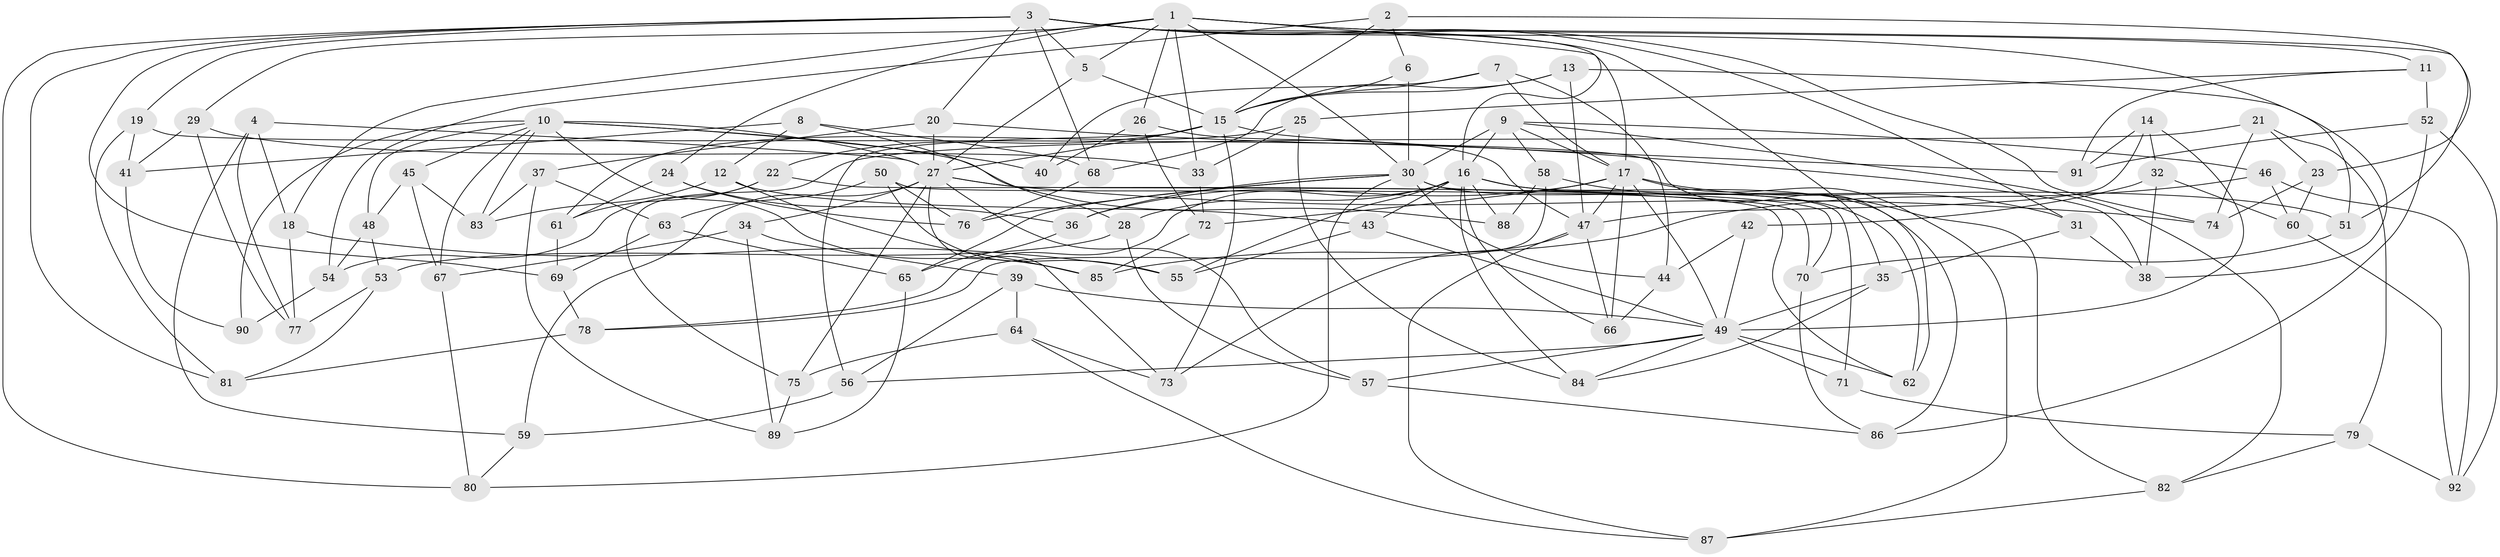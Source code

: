 // original degree distribution, {4: 1.0}
// Generated by graph-tools (version 1.1) at 2025/53/03/04/25 22:53:36]
// undirected, 92 vertices, 213 edges
graph export_dot {
  node [color=gray90,style=filled];
  1;
  2;
  3;
  4;
  5;
  6;
  7;
  8;
  9;
  10;
  11;
  12;
  13;
  14;
  15;
  16;
  17;
  18;
  19;
  20;
  21;
  22;
  23;
  24;
  25;
  26;
  27;
  28;
  29;
  30;
  31;
  32;
  33;
  34;
  35;
  36;
  37;
  38;
  39;
  40;
  41;
  42;
  43;
  44;
  45;
  46;
  47;
  48;
  49;
  50;
  51;
  52;
  53;
  54;
  55;
  56;
  57;
  58;
  59;
  60;
  61;
  62;
  63;
  64;
  65;
  66;
  67;
  68;
  69;
  70;
  71;
  72;
  73;
  74;
  75;
  76;
  77;
  78;
  79;
  80;
  81;
  82;
  83;
  84;
  85;
  86;
  87;
  88;
  89;
  90;
  91;
  92;
  1 -- 5 [weight=1.0];
  1 -- 11 [weight=1.0];
  1 -- 16 [weight=1.0];
  1 -- 18 [weight=1.0];
  1 -- 24 [weight=1.0];
  1 -- 26 [weight=1.0];
  1 -- 29 [weight=1.0];
  1 -- 30 [weight=1.0];
  1 -- 33 [weight=1.0];
  1 -- 51 [weight=1.0];
  2 -- 6 [weight=1.0];
  2 -- 15 [weight=1.0];
  2 -- 23 [weight=1.0];
  2 -- 54 [weight=1.0];
  3 -- 5 [weight=1.0];
  3 -- 17 [weight=1.0];
  3 -- 19 [weight=1.0];
  3 -- 20 [weight=1.0];
  3 -- 31 [weight=1.0];
  3 -- 35 [weight=1.0];
  3 -- 51 [weight=1.0];
  3 -- 68 [weight=1.0];
  3 -- 69 [weight=1.0];
  3 -- 74 [weight=1.0];
  3 -- 80 [weight=1.0];
  3 -- 81 [weight=1.0];
  4 -- 18 [weight=1.0];
  4 -- 27 [weight=1.0];
  4 -- 59 [weight=1.0];
  4 -- 77 [weight=1.0];
  5 -- 15 [weight=1.0];
  5 -- 27 [weight=1.0];
  6 -- 15 [weight=1.0];
  6 -- 30 [weight=2.0];
  7 -- 15 [weight=1.0];
  7 -- 17 [weight=1.0];
  7 -- 40 [weight=1.0];
  7 -- 44 [weight=1.0];
  8 -- 12 [weight=1.0];
  8 -- 28 [weight=1.0];
  8 -- 41 [weight=1.0];
  8 -- 68 [weight=1.0];
  9 -- 16 [weight=2.0];
  9 -- 17 [weight=2.0];
  9 -- 30 [weight=1.0];
  9 -- 46 [weight=1.0];
  9 -- 58 [weight=1.0];
  9 -- 82 [weight=1.0];
  10 -- 27 [weight=1.0];
  10 -- 40 [weight=2.0];
  10 -- 45 [weight=1.0];
  10 -- 48 [weight=1.0];
  10 -- 67 [weight=1.0];
  10 -- 83 [weight=1.0];
  10 -- 85 [weight=1.0];
  10 -- 88 [weight=2.0];
  10 -- 90 [weight=2.0];
  11 -- 25 [weight=1.0];
  11 -- 52 [weight=1.0];
  11 -- 91 [weight=1.0];
  12 -- 43 [weight=1.0];
  12 -- 83 [weight=1.0];
  12 -- 85 [weight=1.0];
  13 -- 15 [weight=1.0];
  13 -- 38 [weight=1.0];
  13 -- 47 [weight=1.0];
  13 -- 68 [weight=1.0];
  14 -- 32 [weight=1.0];
  14 -- 47 [weight=1.0];
  14 -- 49 [weight=1.0];
  14 -- 91 [weight=1.0];
  15 -- 22 [weight=1.0];
  15 -- 27 [weight=1.0];
  15 -- 56 [weight=1.0];
  15 -- 73 [weight=1.0];
  15 -- 91 [weight=1.0];
  16 -- 28 [weight=1.0];
  16 -- 43 [weight=1.0];
  16 -- 51 [weight=1.0];
  16 -- 55 [weight=1.0];
  16 -- 66 [weight=1.0];
  16 -- 78 [weight=1.0];
  16 -- 84 [weight=1.0];
  16 -- 86 [weight=1.0];
  16 -- 88 [weight=1.0];
  17 -- 31 [weight=1.0];
  17 -- 36 [weight=1.0];
  17 -- 47 [weight=2.0];
  17 -- 49 [weight=1.0];
  17 -- 66 [weight=1.0];
  17 -- 72 [weight=1.0];
  17 -- 87 [weight=1.0];
  18 -- 55 [weight=1.0];
  18 -- 77 [weight=1.0];
  19 -- 41 [weight=1.0];
  19 -- 62 [weight=1.0];
  19 -- 81 [weight=1.0];
  20 -- 27 [weight=1.0];
  20 -- 37 [weight=1.0];
  20 -- 38 [weight=1.0];
  21 -- 23 [weight=1.0];
  21 -- 74 [weight=1.0];
  21 -- 75 [weight=1.0];
  21 -- 79 [weight=1.0];
  22 -- 54 [weight=1.0];
  22 -- 61 [weight=1.0];
  22 -- 62 [weight=1.0];
  23 -- 60 [weight=1.0];
  23 -- 74 [weight=1.0];
  24 -- 36 [weight=1.0];
  24 -- 61 [weight=1.0];
  24 -- 76 [weight=1.0];
  25 -- 33 [weight=1.0];
  25 -- 61 [weight=1.0];
  25 -- 84 [weight=1.0];
  26 -- 40 [weight=1.0];
  26 -- 47 [weight=1.0];
  26 -- 72 [weight=1.0];
  27 -- 34 [weight=1.0];
  27 -- 57 [weight=1.0];
  27 -- 59 [weight=1.0];
  27 -- 70 [weight=1.0];
  27 -- 73 [weight=1.0];
  27 -- 74 [weight=1.0];
  27 -- 75 [weight=1.0];
  28 -- 53 [weight=1.0];
  28 -- 57 [weight=1.0];
  29 -- 33 [weight=1.0];
  29 -- 41 [weight=1.0];
  29 -- 77 [weight=1.0];
  30 -- 36 [weight=1.0];
  30 -- 44 [weight=1.0];
  30 -- 62 [weight=1.0];
  30 -- 65 [weight=1.0];
  30 -- 71 [weight=2.0];
  30 -- 76 [weight=1.0];
  30 -- 80 [weight=1.0];
  31 -- 35 [weight=1.0];
  31 -- 38 [weight=1.0];
  32 -- 38 [weight=1.0];
  32 -- 42 [weight=1.0];
  32 -- 60 [weight=1.0];
  33 -- 72 [weight=1.0];
  34 -- 39 [weight=1.0];
  34 -- 67 [weight=1.0];
  34 -- 89 [weight=1.0];
  35 -- 49 [weight=1.0];
  35 -- 84 [weight=1.0];
  36 -- 65 [weight=1.0];
  37 -- 63 [weight=1.0];
  37 -- 83 [weight=1.0];
  37 -- 89 [weight=1.0];
  39 -- 49 [weight=1.0];
  39 -- 56 [weight=1.0];
  39 -- 64 [weight=1.0];
  41 -- 90 [weight=1.0];
  42 -- 44 [weight=1.0];
  42 -- 49 [weight=2.0];
  43 -- 49 [weight=1.0];
  43 -- 55 [weight=1.0];
  44 -- 66 [weight=1.0];
  45 -- 48 [weight=1.0];
  45 -- 67 [weight=1.0];
  45 -- 83 [weight=1.0];
  46 -- 60 [weight=1.0];
  46 -- 85 [weight=1.0];
  46 -- 92 [weight=1.0];
  47 -- 66 [weight=1.0];
  47 -- 73 [weight=1.0];
  47 -- 87 [weight=1.0];
  48 -- 53 [weight=1.0];
  48 -- 54 [weight=1.0];
  49 -- 56 [weight=1.0];
  49 -- 57 [weight=1.0];
  49 -- 62 [weight=1.0];
  49 -- 71 [weight=1.0];
  49 -- 84 [weight=1.0];
  50 -- 55 [weight=1.0];
  50 -- 63 [weight=1.0];
  50 -- 70 [weight=1.0];
  50 -- 76 [weight=1.0];
  51 -- 70 [weight=1.0];
  52 -- 86 [weight=1.0];
  52 -- 91 [weight=1.0];
  52 -- 92 [weight=1.0];
  53 -- 77 [weight=1.0];
  53 -- 81 [weight=1.0];
  54 -- 90 [weight=1.0];
  56 -- 59 [weight=1.0];
  57 -- 86 [weight=1.0];
  58 -- 78 [weight=1.0];
  58 -- 82 [weight=1.0];
  58 -- 88 [weight=1.0];
  59 -- 80 [weight=1.0];
  60 -- 92 [weight=1.0];
  61 -- 69 [weight=1.0];
  63 -- 65 [weight=1.0];
  63 -- 69 [weight=1.0];
  64 -- 73 [weight=1.0];
  64 -- 75 [weight=1.0];
  64 -- 87 [weight=1.0];
  65 -- 89 [weight=1.0];
  67 -- 80 [weight=1.0];
  68 -- 76 [weight=1.0];
  69 -- 78 [weight=1.0];
  70 -- 86 [weight=1.0];
  71 -- 79 [weight=1.0];
  72 -- 85 [weight=1.0];
  75 -- 89 [weight=1.0];
  78 -- 81 [weight=1.0];
  79 -- 82 [weight=1.0];
  79 -- 92 [weight=1.0];
  82 -- 87 [weight=1.0];
}
